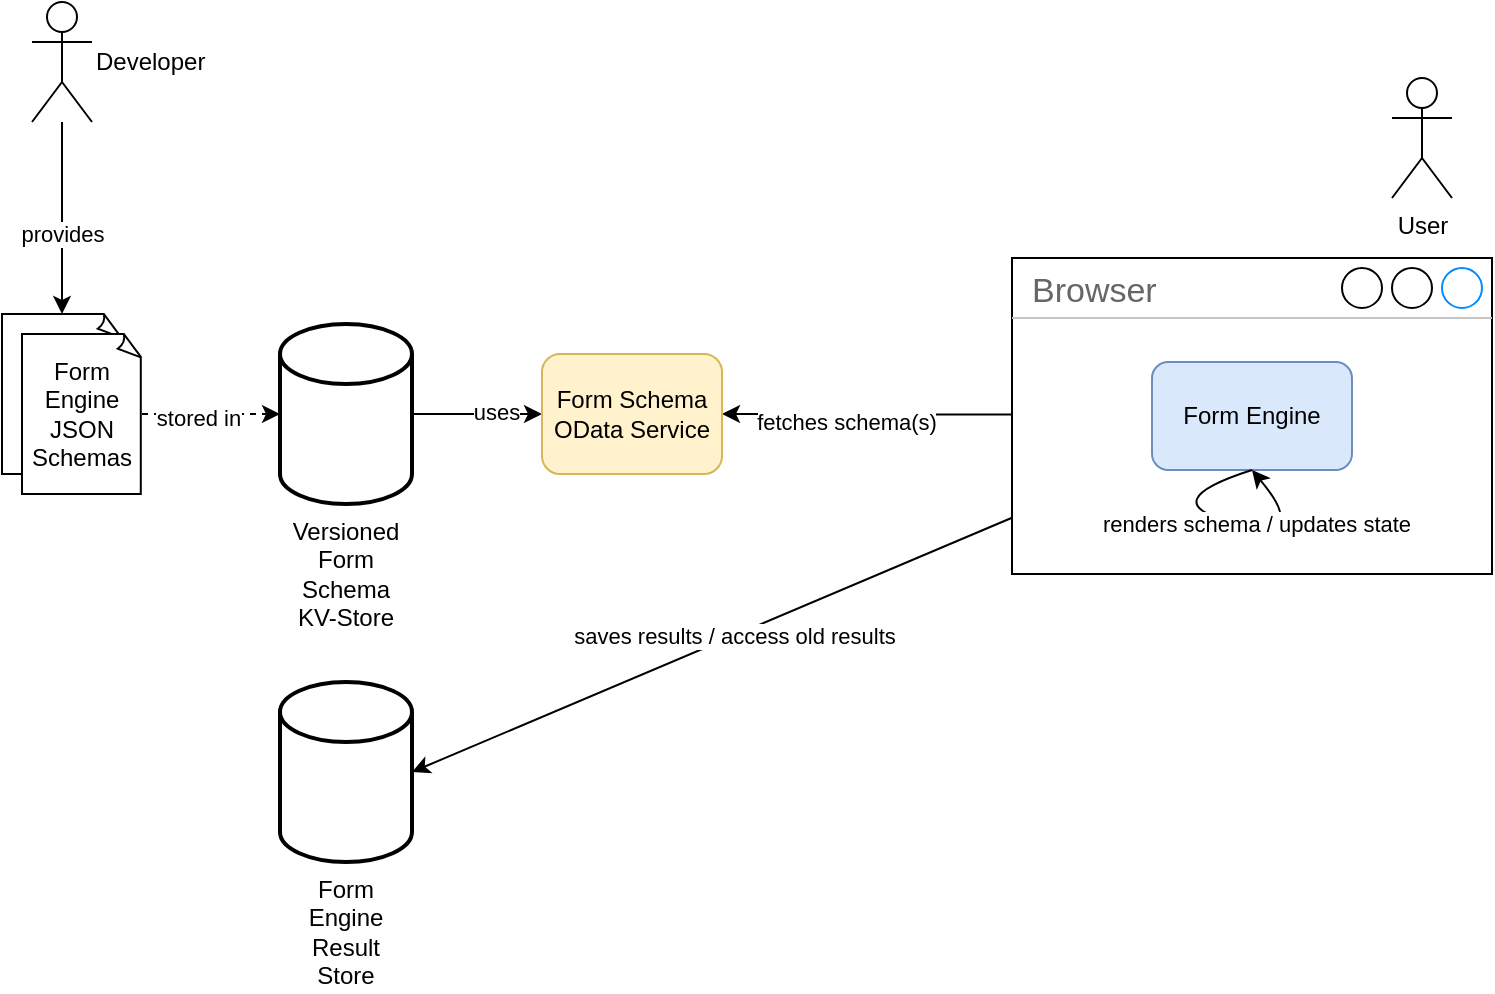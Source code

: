 <mxfile version="21.2.8" type="device">
  <diagram name="Form Engine Components" id="K7FzyHNw0KR8Dr8tdSqG">
    <mxGraphModel dx="1018" dy="598" grid="1" gridSize="10" guides="1" tooltips="1" connect="1" arrows="1" fold="1" page="1" pageScale="1" pageWidth="827" pageHeight="1169" math="0" shadow="0">
      <root>
        <mxCell id="0" />
        <mxCell id="1" parent="0" />
        <mxCell id="Xu7wGgsdtW2BYQ4ZG8o--3" style="edgeStyle=orthogonalEdgeStyle;rounded=0;orthogonalLoop=1;jettySize=auto;html=1;entryX=0.5;entryY=0;entryDx=0;entryDy=0;entryPerimeter=0;" edge="1" parent="1" source="Xu7wGgsdtW2BYQ4ZG8o--1" target="Xu7wGgsdtW2BYQ4ZG8o--2">
          <mxGeometry relative="1" as="geometry" />
        </mxCell>
        <mxCell id="Xu7wGgsdtW2BYQ4ZG8o--4" value="provides" style="edgeLabel;html=1;align=center;verticalAlign=middle;resizable=0;points=[];" vertex="1" connectable="0" parent="Xu7wGgsdtW2BYQ4ZG8o--3">
          <mxGeometry x="0.169" relative="1" as="geometry">
            <mxPoint as="offset" />
          </mxGeometry>
        </mxCell>
        <mxCell id="Xu7wGgsdtW2BYQ4ZG8o--1" value="Developer" style="shape=umlActor;verticalLabelPosition=middle;verticalAlign=middle;html=1;outlineConnect=0;labelPosition=right;align=left;" vertex="1" parent="1">
          <mxGeometry x="70" y="40" width="30" height="60" as="geometry" />
        </mxCell>
        <mxCell id="Xu7wGgsdtW2BYQ4ZG8o--12" value="" style="edgeStyle=orthogonalEdgeStyle;rounded=0;orthogonalLoop=1;jettySize=auto;html=1;" edge="1" parent="1" source="Xu7wGgsdtW2BYQ4ZG8o--5" target="Xu7wGgsdtW2BYQ4ZG8o--11">
          <mxGeometry relative="1" as="geometry" />
        </mxCell>
        <mxCell id="Xu7wGgsdtW2BYQ4ZG8o--13" value="uses" style="edgeLabel;html=1;align=center;verticalAlign=middle;resizable=0;points=[];" vertex="1" connectable="0" parent="Xu7wGgsdtW2BYQ4ZG8o--12">
          <mxGeometry x="0.287" y="1" relative="1" as="geometry">
            <mxPoint as="offset" />
          </mxGeometry>
        </mxCell>
        <mxCell id="Xu7wGgsdtW2BYQ4ZG8o--5" value="Versioned Form Schema KV-Store" style="strokeWidth=2;html=1;shape=mxgraph.flowchart.database;whiteSpace=wrap;labelPosition=center;verticalLabelPosition=bottom;align=center;verticalAlign=top;" vertex="1" parent="1">
          <mxGeometry x="194" y="201" width="66" height="90" as="geometry" />
        </mxCell>
        <mxCell id="Xu7wGgsdtW2BYQ4ZG8o--7" style="edgeStyle=orthogonalEdgeStyle;rounded=0;orthogonalLoop=1;jettySize=auto;html=1;exitX=1;exitY=0.5;exitDx=0;exitDy=0;exitPerimeter=0;entryX=0;entryY=0.5;entryDx=0;entryDy=0;entryPerimeter=0;dashed=1;" edge="1" parent="1" source="Xu7wGgsdtW2BYQ4ZG8o--6" target="Xu7wGgsdtW2BYQ4ZG8o--5">
          <mxGeometry relative="1" as="geometry" />
        </mxCell>
        <mxCell id="Xu7wGgsdtW2BYQ4ZG8o--8" value="stored in" style="edgeLabel;html=1;align=center;verticalAlign=middle;resizable=0;points=[];" vertex="1" connectable="0" parent="Xu7wGgsdtW2BYQ4ZG8o--7">
          <mxGeometry x="-0.202" y="-2" relative="1" as="geometry">
            <mxPoint as="offset" />
          </mxGeometry>
        </mxCell>
        <mxCell id="Xu7wGgsdtW2BYQ4ZG8o--9" value="" style="group" vertex="1" connectable="0" parent="1">
          <mxGeometry x="55" y="196" width="70" height="90" as="geometry" />
        </mxCell>
        <mxCell id="Xu7wGgsdtW2BYQ4ZG8o--2" value="" style="whiteSpace=wrap;html=1;shape=mxgraph.basic.document" vertex="1" parent="Xu7wGgsdtW2BYQ4ZG8o--9">
          <mxGeometry width="60" height="80" as="geometry" />
        </mxCell>
        <mxCell id="Xu7wGgsdtW2BYQ4ZG8o--6" value="Form Engine&lt;br&gt;JSON Schemas" style="whiteSpace=wrap;html=1;shape=mxgraph.basic.document" vertex="1" parent="Xu7wGgsdtW2BYQ4ZG8o--9">
          <mxGeometry x="10" y="10" width="60" height="80" as="geometry" />
        </mxCell>
        <mxCell id="Xu7wGgsdtW2BYQ4ZG8o--16" style="edgeStyle=orthogonalEdgeStyle;rounded=0;orthogonalLoop=1;jettySize=auto;html=1;exitX=-0.002;exitY=0.495;exitDx=0;exitDy=0;exitPerimeter=0;entryX=1;entryY=0.5;entryDx=0;entryDy=0;" edge="1" parent="1" source="Xu7wGgsdtW2BYQ4ZG8o--14" target="Xu7wGgsdtW2BYQ4ZG8o--11">
          <mxGeometry relative="1" as="geometry">
            <mxPoint x="460" y="150" as="targetPoint" />
          </mxGeometry>
        </mxCell>
        <mxCell id="Xu7wGgsdtW2BYQ4ZG8o--17" value="fetches schema(s)" style="edgeLabel;html=1;align=center;verticalAlign=middle;resizable=0;points=[];" vertex="1" connectable="0" parent="Xu7wGgsdtW2BYQ4ZG8o--16">
          <mxGeometry x="0.14" y="4" relative="1" as="geometry">
            <mxPoint as="offset" />
          </mxGeometry>
        </mxCell>
        <mxCell id="Xu7wGgsdtW2BYQ4ZG8o--11" value="Form Schema OData Service" style="rounded=1;whiteSpace=wrap;html=1;fillColor=#fff2cc;strokeColor=#d6b656;" vertex="1" parent="1">
          <mxGeometry x="325" y="216" width="90" height="60" as="geometry" />
        </mxCell>
        <mxCell id="Xu7wGgsdtW2BYQ4ZG8o--20" value="" style="group" vertex="1" connectable="0" parent="1">
          <mxGeometry x="560" y="78" width="240" height="248" as="geometry" />
        </mxCell>
        <mxCell id="Xu7wGgsdtW2BYQ4ZG8o--10" value="User" style="shape=umlActor;verticalLabelPosition=bottom;verticalAlign=top;html=1;outlineConnect=0;" vertex="1" parent="Xu7wGgsdtW2BYQ4ZG8o--20">
          <mxGeometry x="190" width="30" height="60" as="geometry" />
        </mxCell>
        <mxCell id="Xu7wGgsdtW2BYQ4ZG8o--19" value="" style="group" vertex="1" connectable="0" parent="Xu7wGgsdtW2BYQ4ZG8o--20">
          <mxGeometry y="90" width="240" height="158" as="geometry" />
        </mxCell>
        <mxCell id="Xu7wGgsdtW2BYQ4ZG8o--14" value="Browser" style="strokeWidth=1;shadow=0;dashed=0;align=center;html=1;shape=mxgraph.mockup.containers.window;align=left;verticalAlign=top;spacingLeft=8;strokeColor2=#008cff;strokeColor3=#c4c4c4;fontColor=#666666;mainText=;fontSize=17;labelBackgroundColor=none;whiteSpace=wrap;" vertex="1" parent="Xu7wGgsdtW2BYQ4ZG8o--19">
          <mxGeometry width="240" height="158" as="geometry" />
        </mxCell>
        <mxCell id="Xu7wGgsdtW2BYQ4ZG8o--18" value="Form Engine" style="rounded=1;whiteSpace=wrap;html=1;fillColor=#dae8fc;strokeColor=#6c8ebf;" vertex="1" parent="Xu7wGgsdtW2BYQ4ZG8o--19">
          <mxGeometry x="70" y="52" width="100" height="54" as="geometry" />
        </mxCell>
        <mxCell id="Xu7wGgsdtW2BYQ4ZG8o--21" value="" style="curved=1;endArrow=classic;html=1;rounded=0;entryX=0.5;entryY=1;entryDx=0;entryDy=0;exitX=0.5;exitY=1;exitDx=0;exitDy=0;" edge="1" parent="Xu7wGgsdtW2BYQ4ZG8o--19" source="Xu7wGgsdtW2BYQ4ZG8o--18" target="Xu7wGgsdtW2BYQ4ZG8o--18">
          <mxGeometry width="50" height="50" relative="1" as="geometry">
            <mxPoint x="20" y="122" as="sourcePoint" />
            <mxPoint x="70" y="72" as="targetPoint" />
            <Array as="points">
              <mxPoint x="70" y="122" />
              <mxPoint x="150" y="142" />
            </Array>
          </mxGeometry>
        </mxCell>
        <mxCell id="Xu7wGgsdtW2BYQ4ZG8o--22" value="renders schema / updates state" style="edgeLabel;html=1;align=center;verticalAlign=middle;resizable=0;points=[];" vertex="1" connectable="0" parent="Xu7wGgsdtW2BYQ4ZG8o--21">
          <mxGeometry x="0.159" y="2" relative="1" as="geometry">
            <mxPoint as="offset" />
          </mxGeometry>
        </mxCell>
        <mxCell id="Xu7wGgsdtW2BYQ4ZG8o--23" value="Form Engine Result Store" style="strokeWidth=2;html=1;shape=mxgraph.flowchart.database;whiteSpace=wrap;labelPosition=center;verticalLabelPosition=bottom;align=center;verticalAlign=top;" vertex="1" parent="1">
          <mxGeometry x="194" y="380" width="66" height="90" as="geometry" />
        </mxCell>
        <mxCell id="Xu7wGgsdtW2BYQ4ZG8o--26" value="" style="endArrow=classic;html=1;rounded=0;entryX=1;entryY=0.5;entryDx=0;entryDy=0;entryPerimeter=0;" edge="1" parent="1" source="Xu7wGgsdtW2BYQ4ZG8o--14" target="Xu7wGgsdtW2BYQ4ZG8o--23">
          <mxGeometry width="50" height="50" relative="1" as="geometry">
            <mxPoint x="470" y="460" as="sourcePoint" />
            <mxPoint x="610" y="470" as="targetPoint" />
          </mxGeometry>
        </mxCell>
        <mxCell id="Xu7wGgsdtW2BYQ4ZG8o--29" value="saves results / access old results" style="edgeLabel;html=1;align=center;verticalAlign=middle;resizable=0;points=[];" vertex="1" connectable="0" parent="Xu7wGgsdtW2BYQ4ZG8o--26">
          <mxGeometry x="-0.073" relative="1" as="geometry">
            <mxPoint as="offset" />
          </mxGeometry>
        </mxCell>
      </root>
    </mxGraphModel>
  </diagram>
</mxfile>
